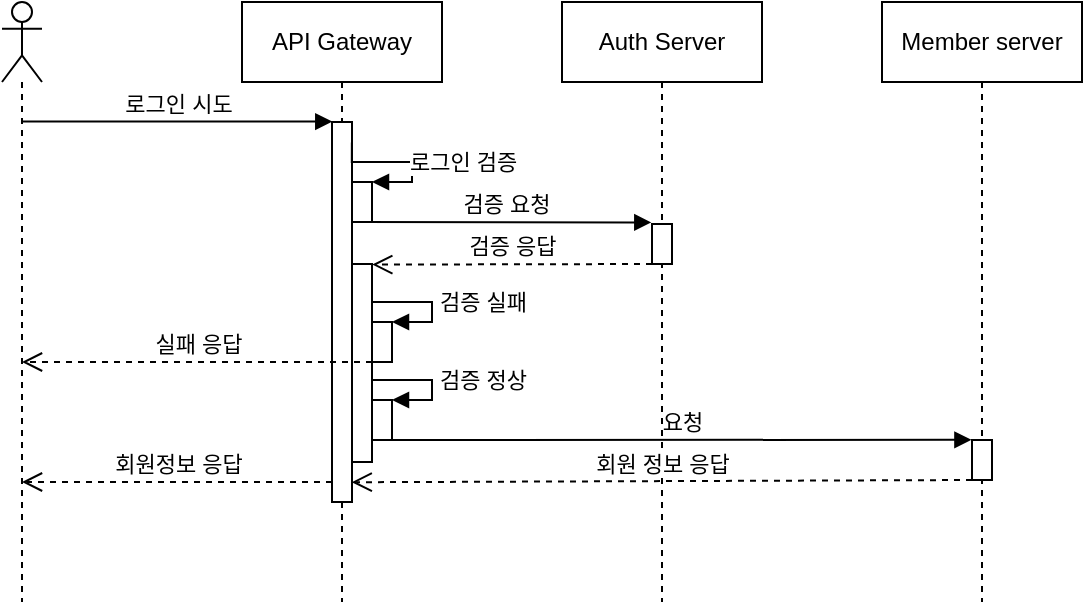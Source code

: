 <mxfile version="11.1.2" type="github"><diagram id="q6GJB9LbAFwm_QVIugyK" name="페이지-1"><mxGraphModel dx="850" dy="414" grid="1" gridSize="10" guides="1" tooltips="1" connect="1" arrows="1" fold="1" page="1" pageScale="1" pageWidth="827" pageHeight="1169" math="0" shadow="0"><root><mxCell id="0"/><mxCell id="1" parent="0"/><mxCell id="qFWI1CjcpaqfcKZ0520J-3" value="" style="shape=umlLifeline;participant=umlActor;perimeter=lifelinePerimeter;whiteSpace=wrap;html=1;container=1;collapsible=0;recursiveResize=0;verticalAlign=top;spacingTop=36;labelBackgroundColor=#ffffff;outlineConnect=0;" vertex="1" parent="1"><mxGeometry x="40" y="40" width="20" height="300" as="geometry"/></mxCell><mxCell id="qFWI1CjcpaqfcKZ0520J-4" value="API Gateway" style="shape=umlLifeline;perimeter=lifelinePerimeter;whiteSpace=wrap;html=1;container=1;collapsible=0;recursiveResize=0;outlineConnect=0;" vertex="1" parent="1"><mxGeometry x="160" y="40" width="100" height="300" as="geometry"/></mxCell><mxCell id="qFWI1CjcpaqfcKZ0520J-7" value="" style="html=1;points=[];perimeter=orthogonalPerimeter;" vertex="1" parent="qFWI1CjcpaqfcKZ0520J-4"><mxGeometry x="45" y="60" width="10" height="190" as="geometry"/></mxCell><mxCell id="qFWI1CjcpaqfcKZ0520J-16" value="" style="html=1;points=[];perimeter=orthogonalPerimeter;" vertex="1" parent="qFWI1CjcpaqfcKZ0520J-4"><mxGeometry x="55" y="90" width="10" height="20" as="geometry"/></mxCell><mxCell id="qFWI1CjcpaqfcKZ0520J-17" value="로그인 검증" style="edgeStyle=orthogonalEdgeStyle;html=1;align=left;spacingLeft=2;endArrow=block;rounded=0;entryX=1;entryY=0;exitX=0.993;exitY=0.054;exitDx=0;exitDy=0;exitPerimeter=0;" edge="1" target="qFWI1CjcpaqfcKZ0520J-16" parent="qFWI1CjcpaqfcKZ0520J-4" source="qFWI1CjcpaqfcKZ0520J-7"><mxGeometry relative="1" as="geometry"><mxPoint x="60" y="70" as="sourcePoint"/><Array as="points"><mxPoint x="85" y="80"/><mxPoint x="85" y="90"/></Array></mxGeometry></mxCell><mxCell id="qFWI1CjcpaqfcKZ0520J-24" value="" style="html=1;points=[];perimeter=orthogonalPerimeter;" vertex="1" parent="qFWI1CjcpaqfcKZ0520J-4"><mxGeometry x="55" y="131" width="10" height="99" as="geometry"/></mxCell><mxCell id="qFWI1CjcpaqfcKZ0520J-25" value="검증 요청" style="html=1;verticalAlign=bottom;endArrow=block;entryX=-0.035;entryY=-0.039;entryDx=0;entryDy=0;entryPerimeter=0;" edge="1" parent="qFWI1CjcpaqfcKZ0520J-4" target="qFWI1CjcpaqfcKZ0520J-23"><mxGeometry width="80" relative="1" as="geometry"><mxPoint x="60" y="110" as="sourcePoint"/><mxPoint x="140" y="110" as="targetPoint"/></mxGeometry></mxCell><mxCell id="qFWI1CjcpaqfcKZ0520J-30" value="" style="html=1;points=[];perimeter=orthogonalPerimeter;" vertex="1" parent="qFWI1CjcpaqfcKZ0520J-4"><mxGeometry x="65" y="160" width="10" height="20" as="geometry"/></mxCell><mxCell id="qFWI1CjcpaqfcKZ0520J-31" value="검증 실패" style="edgeStyle=orthogonalEdgeStyle;html=1;align=left;spacingLeft=2;endArrow=block;rounded=0;entryX=1;entryY=0;exitX=1.009;exitY=0.225;exitDx=0;exitDy=0;exitPerimeter=0;" edge="1" target="qFWI1CjcpaqfcKZ0520J-30" parent="qFWI1CjcpaqfcKZ0520J-4"><mxGeometry relative="1" as="geometry"><mxPoint x="65.056" y="150" as="sourcePoint"/><Array as="points"><mxPoint x="95" y="150"/><mxPoint x="95" y="160"/></Array></mxGeometry></mxCell><mxCell id="qFWI1CjcpaqfcKZ0520J-36" value="요청" style="html=1;verticalAlign=bottom;endArrow=block;entryX=-0.029;entryY=-0.005;entryDx=0;entryDy=0;entryPerimeter=0;" edge="1" parent="qFWI1CjcpaqfcKZ0520J-4" target="qFWI1CjcpaqfcKZ0520J-35"><mxGeometry width="80" relative="1" as="geometry"><mxPoint x="75" y="219" as="sourcePoint"/><mxPoint x="155" y="219" as="targetPoint"/></mxGeometry></mxCell><mxCell id="qFWI1CjcpaqfcKZ0520J-5" value="Auth Server" style="shape=umlLifeline;perimeter=lifelinePerimeter;whiteSpace=wrap;html=1;container=1;collapsible=0;recursiveResize=0;outlineConnect=0;" vertex="1" parent="1"><mxGeometry x="320" y="40" width="100" height="300" as="geometry"/></mxCell><mxCell id="qFWI1CjcpaqfcKZ0520J-23" value="" style="html=1;points=[];perimeter=orthogonalPerimeter;" vertex="1" parent="qFWI1CjcpaqfcKZ0520J-5"><mxGeometry x="45" y="111" width="10" height="20" as="geometry"/></mxCell><mxCell id="qFWI1CjcpaqfcKZ0520J-6" value="Member server" style="shape=umlLifeline;perimeter=lifelinePerimeter;whiteSpace=wrap;html=1;container=1;collapsible=0;recursiveResize=0;outlineConnect=0;" vertex="1" parent="1"><mxGeometry x="480" y="40" width="100" height="300" as="geometry"/></mxCell><mxCell id="qFWI1CjcpaqfcKZ0520J-35" value="" style="html=1;points=[];perimeter=orthogonalPerimeter;" vertex="1" parent="qFWI1CjcpaqfcKZ0520J-6"><mxGeometry x="45" y="219" width="10" height="20" as="geometry"/></mxCell><mxCell id="qFWI1CjcpaqfcKZ0520J-13" value="로그인 시도" style="html=1;verticalAlign=bottom;endArrow=block;entryX=0.014;entryY=-0.001;entryDx=0;entryDy=0;entryPerimeter=0;" edge="1" parent="1" source="qFWI1CjcpaqfcKZ0520J-3" target="qFWI1CjcpaqfcKZ0520J-7"><mxGeometry width="80" relative="1" as="geometry"><mxPoint x="120" y="100" as="sourcePoint"/><mxPoint x="200" y="100" as="targetPoint"/></mxGeometry></mxCell><mxCell id="qFWI1CjcpaqfcKZ0520J-29" value="검증 응답" style="html=1;verticalAlign=bottom;endArrow=open;dashed=1;endSize=8;entryX=1.013;entryY=0.003;entryDx=0;entryDy=0;entryPerimeter=0;" edge="1" parent="1" target="qFWI1CjcpaqfcKZ0520J-24"><mxGeometry relative="1" as="geometry"><mxPoint x="365" y="171" as="sourcePoint"/><mxPoint x="285" y="171" as="targetPoint"/></mxGeometry></mxCell><mxCell id="qFWI1CjcpaqfcKZ0520J-32" value="실패 응답" style="html=1;verticalAlign=bottom;endArrow=open;dashed=1;endSize=8;" edge="1" parent="1" target="qFWI1CjcpaqfcKZ0520J-3"><mxGeometry relative="1" as="geometry"><mxPoint x="225" y="220" as="sourcePoint"/><mxPoint x="145" y="220" as="targetPoint"/></mxGeometry></mxCell><mxCell id="qFWI1CjcpaqfcKZ0520J-33" value="" style="html=1;points=[];perimeter=orthogonalPerimeter;" vertex="1" parent="1"><mxGeometry x="225" y="239" width="10" height="20" as="geometry"/></mxCell><mxCell id="qFWI1CjcpaqfcKZ0520J-34" value="검증 정상" style="edgeStyle=orthogonalEdgeStyle;html=1;align=left;spacingLeft=2;endArrow=block;rounded=0;entryX=1;entryY=0;exitX=1.009;exitY=0.225;exitDx=0;exitDy=0;exitPerimeter=0;" edge="1" parent="1" target="qFWI1CjcpaqfcKZ0520J-33"><mxGeometry relative="1" as="geometry"><mxPoint x="224.905" y="229.048" as="sourcePoint"/><Array as="points"><mxPoint x="255" y="229"/><mxPoint x="255" y="239"/></Array></mxGeometry></mxCell><mxCell id="qFWI1CjcpaqfcKZ0520J-37" value="회원 정보 응답" style="html=1;verticalAlign=bottom;endArrow=open;dashed=1;endSize=8;entryX=0.986;entryY=0.948;entryDx=0;entryDy=0;entryPerimeter=0;" edge="1" parent="1" target="qFWI1CjcpaqfcKZ0520J-7"><mxGeometry relative="1" as="geometry"><mxPoint x="525" y="279" as="sourcePoint"/><mxPoint x="445" y="279" as="targetPoint"/></mxGeometry></mxCell><mxCell id="qFWI1CjcpaqfcKZ0520J-38" value="회원정보 응답" style="html=1;verticalAlign=bottom;endArrow=open;dashed=1;endSize=8;" edge="1" parent="1" target="qFWI1CjcpaqfcKZ0520J-3"><mxGeometry relative="1" as="geometry"><mxPoint x="205" y="280" as="sourcePoint"/><mxPoint x="125" y="280" as="targetPoint"/></mxGeometry></mxCell></root></mxGraphModel></diagram></mxfile>